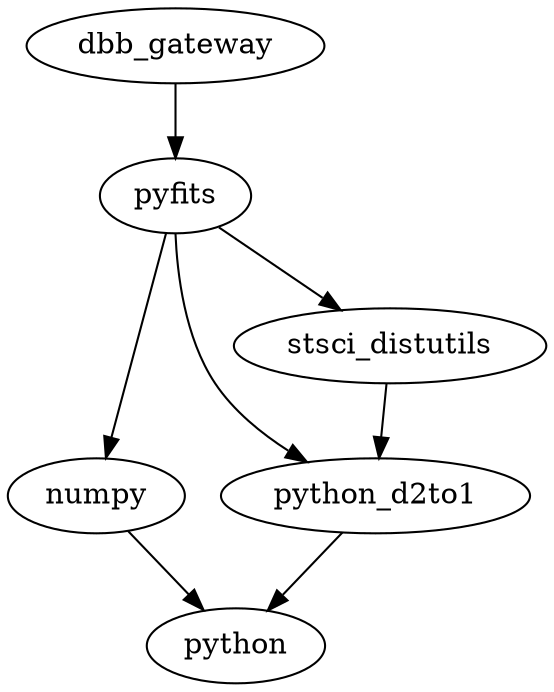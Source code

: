 // Graph for dbb_gateway
digraph {
	dbb_gateway
	dbb_gateway -> pyfits
	pyfits
	pyfits -> numpy
	numpy
	numpy -> python
	python
	pyfits -> python_d2to1
	python_d2to1
	python_d2to1 -> python
	python
	pyfits -> stsci_distutils
	stsci_distutils
	stsci_distutils -> python_d2to1
	python_d2to1
}
